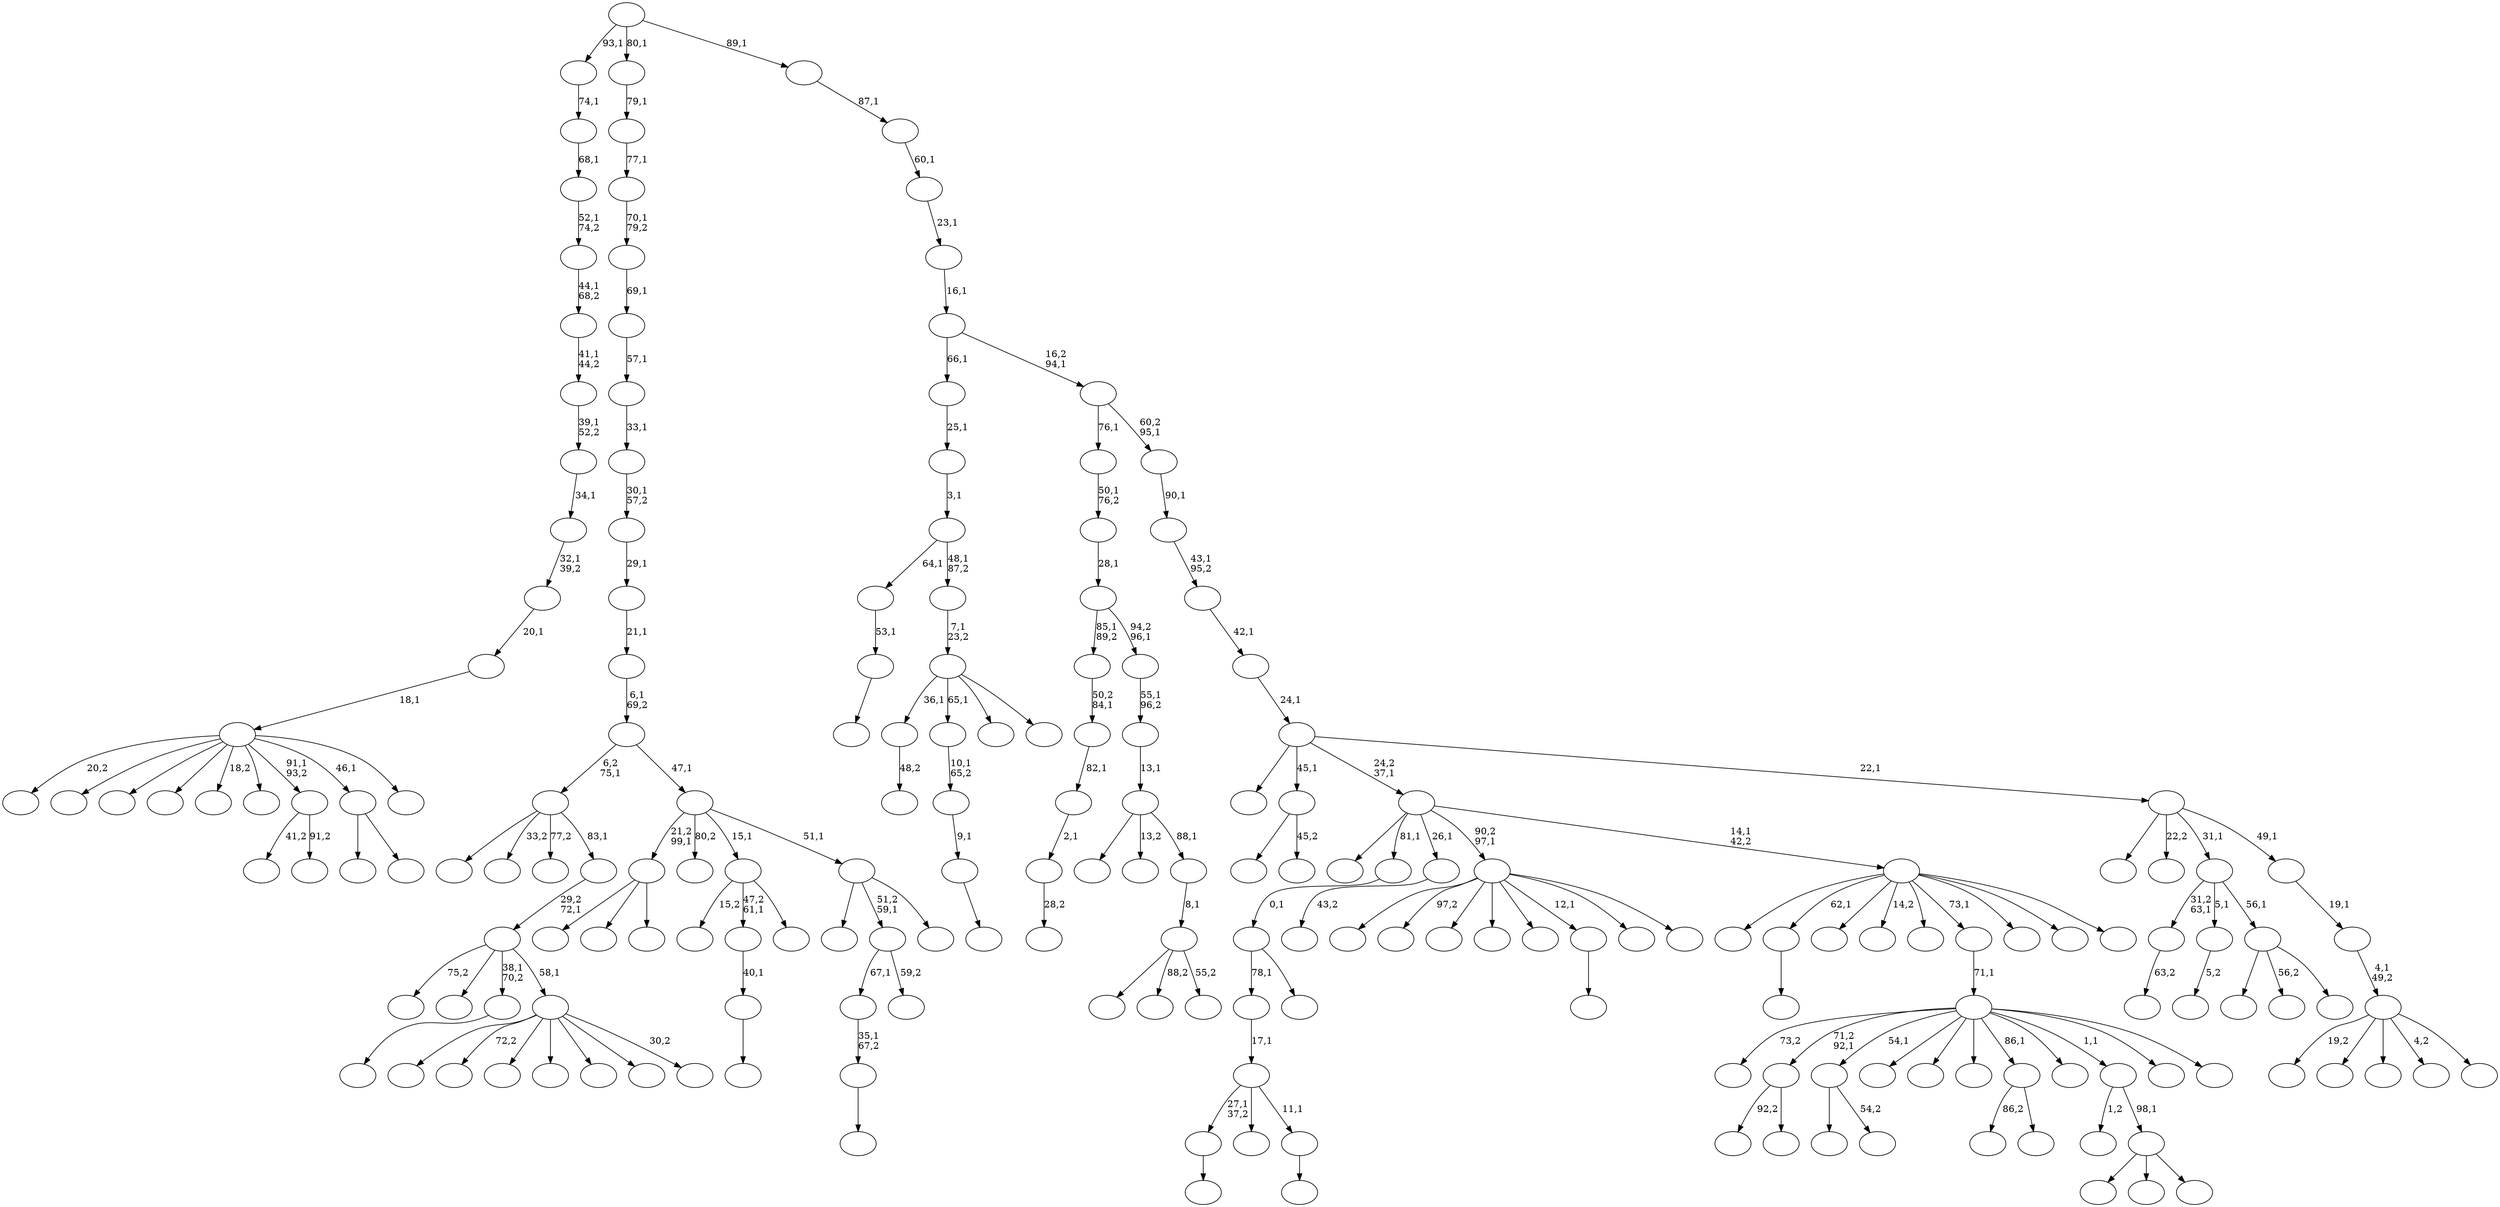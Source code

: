 digraph T {
	200 [label=""]
	199 [label=""]
	198 [label=""]
	197 [label=""]
	196 [label=""]
	195 [label=""]
	194 [label=""]
	193 [label=""]
	192 [label=""]
	191 [label=""]
	190 [label=""]
	189 [label=""]
	188 [label=""]
	187 [label=""]
	186 [label=""]
	185 [label=""]
	184 [label=""]
	183 [label=""]
	182 [label=""]
	181 [label=""]
	180 [label=""]
	179 [label=""]
	178 [label=""]
	177 [label=""]
	176 [label=""]
	175 [label=""]
	174 [label=""]
	173 [label=""]
	172 [label=""]
	171 [label=""]
	170 [label=""]
	169 [label=""]
	168 [label=""]
	167 [label=""]
	166 [label=""]
	165 [label=""]
	164 [label=""]
	163 [label=""]
	162 [label=""]
	161 [label=""]
	160 [label=""]
	159 [label=""]
	158 [label=""]
	157 [label=""]
	156 [label=""]
	155 [label=""]
	154 [label=""]
	153 [label=""]
	152 [label=""]
	151 [label=""]
	150 [label=""]
	149 [label=""]
	148 [label=""]
	147 [label=""]
	146 [label=""]
	145 [label=""]
	144 [label=""]
	143 [label=""]
	142 [label=""]
	141 [label=""]
	140 [label=""]
	139 [label=""]
	138 [label=""]
	137 [label=""]
	136 [label=""]
	135 [label=""]
	134 [label=""]
	133 [label=""]
	132 [label=""]
	131 [label=""]
	130 [label=""]
	129 [label=""]
	128 [label=""]
	127 [label=""]
	126 [label=""]
	125 [label=""]
	124 [label=""]
	123 [label=""]
	122 [label=""]
	121 [label=""]
	120 [label=""]
	119 [label=""]
	118 [label=""]
	117 [label=""]
	116 [label=""]
	115 [label=""]
	114 [label=""]
	113 [label=""]
	112 [label=""]
	111 [label=""]
	110 [label=""]
	109 [label=""]
	108 [label=""]
	107 [label=""]
	106 [label=""]
	105 [label=""]
	104 [label=""]
	103 [label=""]
	102 [label=""]
	101 [label=""]
	100 [label=""]
	99 [label=""]
	98 [label=""]
	97 [label=""]
	96 [label=""]
	95 [label=""]
	94 [label=""]
	93 [label=""]
	92 [label=""]
	91 [label=""]
	90 [label=""]
	89 [label=""]
	88 [label=""]
	87 [label=""]
	86 [label=""]
	85 [label=""]
	84 [label=""]
	83 [label=""]
	82 [label=""]
	81 [label=""]
	80 [label=""]
	79 [label=""]
	78 [label=""]
	77 [label=""]
	76 [label=""]
	75 [label=""]
	74 [label=""]
	73 [label=""]
	72 [label=""]
	71 [label=""]
	70 [label=""]
	69 [label=""]
	68 [label=""]
	67 [label=""]
	66 [label=""]
	65 [label=""]
	64 [label=""]
	63 [label=""]
	62 [label=""]
	61 [label=""]
	60 [label=""]
	59 [label=""]
	58 [label=""]
	57 [label=""]
	56 [label=""]
	55 [label=""]
	54 [label=""]
	53 [label=""]
	52 [label=""]
	51 [label=""]
	50 [label=""]
	49 [label=""]
	48 [label=""]
	47 [label=""]
	46 [label=""]
	45 [label=""]
	44 [label=""]
	43 [label=""]
	42 [label=""]
	41 [label=""]
	40 [label=""]
	39 [label=""]
	38 [label=""]
	37 [label=""]
	36 [label=""]
	35 [label=""]
	34 [label=""]
	33 [label=""]
	32 [label=""]
	31 [label=""]
	30 [label=""]
	29 [label=""]
	28 [label=""]
	27 [label=""]
	26 [label=""]
	25 [label=""]
	24 [label=""]
	23 [label=""]
	22 [label=""]
	21 [label=""]
	20 [label=""]
	19 [label=""]
	18 [label=""]
	17 [label=""]
	16 [label=""]
	15 [label=""]
	14 [label=""]
	13 [label=""]
	12 [label=""]
	11 [label=""]
	10 [label=""]
	9 [label=""]
	8 [label=""]
	7 [label=""]
	6 [label=""]
	5 [label=""]
	4 [label=""]
	3 [label=""]
	2 [label=""]
	1 [label=""]
	0 [label=""]
	195 -> 196 [label=""]
	188 -> 189 [label=""]
	187 -> 188 [label="35,1\n67,2"]
	181 -> 182 [label=""]
	180 -> 195 [label="27,1\n37,2"]
	180 -> 184 [label=""]
	180 -> 181 [label="11,1"]
	179 -> 180 [label="17,1"]
	171 -> 172 [label="28,2"]
	170 -> 171 [label="2,1"]
	169 -> 170 [label="82,1"]
	168 -> 169 [label="50,2\n84,1"]
	166 -> 167 [label="48,2"]
	163 -> 164 [label=""]
	162 -> 163 [label="9,1"]
	161 -> 162 [label="10,1\n65,2"]
	158 -> 190 [label="92,2"]
	158 -> 159 [label=""]
	155 -> 156 [label=""]
	149 -> 177 [label=""]
	149 -> 150 [label="54,2"]
	142 -> 143 [label="63,2"]
	134 -> 135 [label="5,2"]
	131 -> 186 [label="86,2"]
	131 -> 132 [label=""]
	129 -> 187 [label="67,1"]
	129 -> 130 [label="59,2"]
	126 -> 127 [label=""]
	125 -> 126 [label="53,1"]
	122 -> 123 [label=""]
	121 -> 122 [label="40,1"]
	113 -> 174 [label=""]
	113 -> 153 [label=""]
	113 -> 114 [label=""]
	110 -> 179 [label="78,1"]
	110 -> 111 [label=""]
	109 -> 110 [label="0,1"]
	99 -> 100 [label="43,2"]
	97 -> 166 [label="36,1"]
	97 -> 161 [label="65,1"]
	97 -> 140 [label=""]
	97 -> 98 [label=""]
	96 -> 97 [label="7,1\n23,2"]
	95 -> 125 [label="64,1"]
	95 -> 96 [label="48,1\n87,2"]
	94 -> 95 [label="3,1"]
	93 -> 94 [label="25,1"]
	90 -> 91 [label=""]
	87 -> 147 [label="41,2"]
	87 -> 88 [label="91,2"]
	85 -> 124 [label="15,2"]
	85 -> 121 [label="47,2\n61,1"]
	85 -> 86 [label=""]
	79 -> 80 [label=""]
	77 -> 160 [label=""]
	77 -> 78 [label="45,2"]
	75 -> 154 [label=""]
	75 -> 151 [label="72,2"]
	75 -> 133 [label=""]
	75 -> 116 [label=""]
	75 -> 112 [label=""]
	75 -> 83 [label=""]
	75 -> 76 [label="30,2"]
	74 -> 176 [label="75,2"]
	74 -> 145 [label=""]
	74 -> 79 [label="38,1\n70,2"]
	74 -> 75 [label="58,1"]
	73 -> 74 [label="29,2\n72,1"]
	72 -> 193 [label=""]
	72 -> 138 [label="33,2"]
	72 -> 118 [label="77,2"]
	72 -> 73 [label="83,1"]
	70 -> 197 [label=""]
	70 -> 105 [label=""]
	70 -> 71 [label=""]
	69 -> 82 [label="1,2"]
	69 -> 70 [label="98,1"]
	66 -> 115 [label=""]
	66 -> 103 [label="56,2"]
	66 -> 67 [label=""]
	65 -> 142 [label="31,2\n63,1"]
	65 -> 134 [label="5,1"]
	65 -> 66 [label="56,1"]
	63 -> 200 [label=""]
	63 -> 194 [label="97,2"]
	63 -> 185 [label=""]
	63 -> 175 [label=""]
	63 -> 107 [label=""]
	63 -> 90 [label="12,1"]
	63 -> 68 [label=""]
	63 -> 64 [label=""]
	60 -> 191 [label="73,2"]
	60 -> 158 [label="71,2\n92,1"]
	60 -> 149 [label="54,1"]
	60 -> 146 [label=""]
	60 -> 141 [label=""]
	60 -> 137 [label=""]
	60 -> 131 [label="86,1"]
	60 -> 102 [label=""]
	60 -> 69 [label="1,1"]
	60 -> 62 [label=""]
	60 -> 61 [label=""]
	59 -> 60 [label="71,1"]
	56 -> 178 [label=""]
	56 -> 57 [label=""]
	53 -> 157 [label=""]
	53 -> 155 [label="62,1"]
	53 -> 139 [label=""]
	53 -> 104 [label="14,2"]
	53 -> 84 [label=""]
	53 -> 59 [label="73,1"]
	53 -> 58 [label=""]
	53 -> 55 [label=""]
	53 -> 54 [label=""]
	52 -> 128 [label=""]
	52 -> 109 [label="81,1"]
	52 -> 99 [label="26,1"]
	52 -> 63 [label="90,2\n97,1"]
	52 -> 53 [label="14,1\n42,2"]
	50 -> 165 [label=""]
	50 -> 144 [label="88,2"]
	50 -> 51 [label="55,2"]
	49 -> 50 [label="8,1"]
	48 -> 136 [label=""]
	48 -> 108 [label="13,2"]
	48 -> 49 [label="88,1"]
	47 -> 48 [label="13,1"]
	46 -> 47 [label="55,1\n96,2"]
	45 -> 168 [label="85,1\n89,2"]
	45 -> 46 [label="94,2\n96,1"]
	44 -> 45 [label="28,1"]
	43 -> 44 [label="50,1\n76,2"]
	41 -> 198 [label="20,2"]
	41 -> 183 [label=""]
	41 -> 173 [label=""]
	41 -> 120 [label=""]
	41 -> 119 [label="18,2"]
	41 -> 117 [label=""]
	41 -> 87 [label="91,1\n93,2"]
	41 -> 56 [label="46,1"]
	41 -> 42 [label=""]
	40 -> 41 [label="18,1"]
	39 -> 40 [label="20,1"]
	38 -> 39 [label="32,1\n39,2"]
	37 -> 38 [label="34,1"]
	36 -> 37 [label="39,1\n52,2"]
	35 -> 36 [label="41,1\n44,2"]
	34 -> 35 [label="44,1\n68,2"]
	33 -> 34 [label="52,1\n74,2"]
	32 -> 33 [label="68,1"]
	31 -> 32 [label="74,1"]
	29 -> 148 [label=""]
	29 -> 129 [label="51,2\n59,1"]
	29 -> 30 [label=""]
	28 -> 113 [label="21,2\n99,1"]
	28 -> 101 [label="80,2"]
	28 -> 85 [label="15,1"]
	28 -> 29 [label="51,1"]
	27 -> 72 [label="6,2\n75,1"]
	27 -> 28 [label="47,1"]
	26 -> 27 [label="6,1\n69,2"]
	25 -> 26 [label="21,1"]
	24 -> 25 [label="29,1"]
	23 -> 24 [label="30,1\n57,2"]
	22 -> 23 [label="33,1"]
	21 -> 22 [label="57,1"]
	20 -> 21 [label="69,1"]
	19 -> 20 [label="70,1\n79,2"]
	18 -> 19 [label="77,1"]
	17 -> 18 [label="79,1"]
	15 -> 199 [label="19,2"]
	15 -> 192 [label=""]
	15 -> 152 [label=""]
	15 -> 106 [label="4,2"]
	15 -> 16 [label=""]
	14 -> 15 [label="4,1\n49,2"]
	13 -> 14 [label="19,1"]
	12 -> 92 [label=""]
	12 -> 81 [label="22,2"]
	12 -> 65 [label="31,1"]
	12 -> 13 [label="49,1"]
	11 -> 89 [label=""]
	11 -> 77 [label="45,1"]
	11 -> 52 [label="24,2\n37,1"]
	11 -> 12 [label="22,1"]
	10 -> 11 [label="24,1"]
	9 -> 10 [label="42,1"]
	8 -> 9 [label="43,1\n95,2"]
	7 -> 8 [label="90,1"]
	6 -> 43 [label="76,1"]
	6 -> 7 [label="60,2\n95,1"]
	5 -> 93 [label="66,1"]
	5 -> 6 [label="16,2\n94,1"]
	4 -> 5 [label="16,1"]
	3 -> 4 [label="23,1"]
	2 -> 3 [label="60,1"]
	1 -> 2 [label="87,1"]
	0 -> 31 [label="93,1"]
	0 -> 17 [label="80,1"]
	0 -> 1 [label="89,1"]
}
